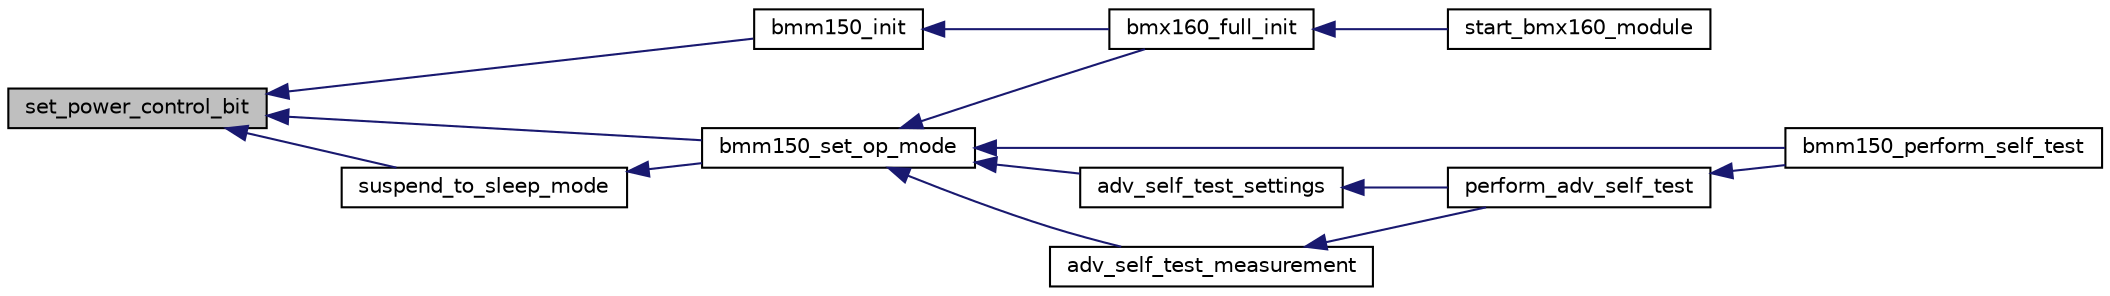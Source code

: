 digraph "set_power_control_bit"
{
  edge [fontname="Helvetica",fontsize="10",labelfontname="Helvetica",labelfontsize="10"];
  node [fontname="Helvetica",fontsize="10",shape=record];
  rankdir="LR";
  Node1 [label="set_power_control_bit",height=0.2,width=0.4,color="black", fillcolor="grey75", style="filled", fontcolor="black"];
  Node1 -> Node2 [dir="back",color="midnightblue",fontsize="10",style="solid",fontname="Helvetica"];
  Node2 [label="bmm150_init",height=0.2,width=0.4,color="black", fillcolor="white", style="filled",URL="$bmm150_8h.html#ab4897d93fb8406c61d6bfab44de8c054",tooltip="This API is the entry point, Call this API before using other APIs. This API reads the chip-id of the..."];
  Node2 -> Node3 [dir="back",color="midnightblue",fontsize="10",style="solid",fontname="Helvetica"];
  Node3 [label="bmx160_full_init",height=0.2,width=0.4,color="black", fillcolor="white", style="filled",URL="$group___b_m_x160.html#ga24f66e1149af3eaad9ce37483510bd52",tooltip="BMX160 chip and fusion algorithm initialization. "];
  Node3 -> Node4 [dir="back",color="midnightblue",fontsize="10",style="solid",fontname="Helvetica"];
  Node4 [label="start_bmx160_module",height=0.2,width=0.4,color="black", fillcolor="white", style="filled",URL="$group___b_m_x160.html#ga3c92c87bd9ca59bc115bc38377fd51e8",tooltip="Start BMX160 threads. "];
  Node1 -> Node5 [dir="back",color="midnightblue",fontsize="10",style="solid",fontname="Helvetica"];
  Node5 [label="bmm150_set_op_mode",height=0.2,width=0.4,color="black", fillcolor="white", style="filled",URL="$bmm150_8h.html#a6b8ebfb4d731d5880ef87ecffc72a43b",tooltip="This API is used to set the power mode of the sensor. "];
  Node5 -> Node6 [dir="back",color="midnightblue",fontsize="10",style="solid",fontname="Helvetica"];
  Node6 [label="bmm150_perform_self_test",height=0.2,width=0.4,color="black", fillcolor="white", style="filled",URL="$bmm150_8h.html#aabaad6846eae116f278af4c87d432b2f",tooltip="This API is used to perform the complete self test (both normal and advanced) for the BMM150 sensor..."];
  Node5 -> Node7 [dir="back",color="midnightblue",fontsize="10",style="solid",fontname="Helvetica"];
  Node7 [label="adv_self_test_settings",height=0.2,width=0.4,color="black", fillcolor="white", style="filled",URL="$bmm150_8c.html#aac0c3cff60479891237856fa3bfcda02",tooltip="This internal API is used to set the desired power mode , axes control and repetition settings for ad..."];
  Node7 -> Node8 [dir="back",color="midnightblue",fontsize="10",style="solid",fontname="Helvetica"];
  Node8 [label="perform_adv_self_test",height=0.2,width=0.4,color="black", fillcolor="white", style="filled",URL="$bmm150_8c.html#abdf010fd02ffb5abbbc88390ff59c40a",tooltip="This internal API is used to perform advanced self test for Z axis. "];
  Node8 -> Node6 [dir="back",color="midnightblue",fontsize="10",style="solid",fontname="Helvetica"];
  Node5 -> Node9 [dir="back",color="midnightblue",fontsize="10",style="solid",fontname="Helvetica"];
  Node9 [label="adv_self_test_measurement",height=0.2,width=0.4,color="black", fillcolor="white", style="filled",URL="$bmm150_8c.html#ab1fae57cefc4b440fde4c7a26f7fa49a",tooltip="This internal API is used to set the positive or negative value of self-test current and obtain the c..."];
  Node9 -> Node8 [dir="back",color="midnightblue",fontsize="10",style="solid",fontname="Helvetica"];
  Node5 -> Node3 [dir="back",color="midnightblue",fontsize="10",style="solid",fontname="Helvetica"];
  Node1 -> Node10 [dir="back",color="midnightblue",fontsize="10",style="solid",fontname="Helvetica"];
  Node10 [label="suspend_to_sleep_mode",height=0.2,width=0.4,color="black", fillcolor="white", style="filled",URL="$bmm150_8c.html#ae51227155af8be9eabcfe2dfb2095e8e",tooltip="This internal API sets the device from suspend to sleep mode by setting the power control bit to &#39;1&#39; ..."];
  Node10 -> Node5 [dir="back",color="midnightblue",fontsize="10",style="solid",fontname="Helvetica"];
}
